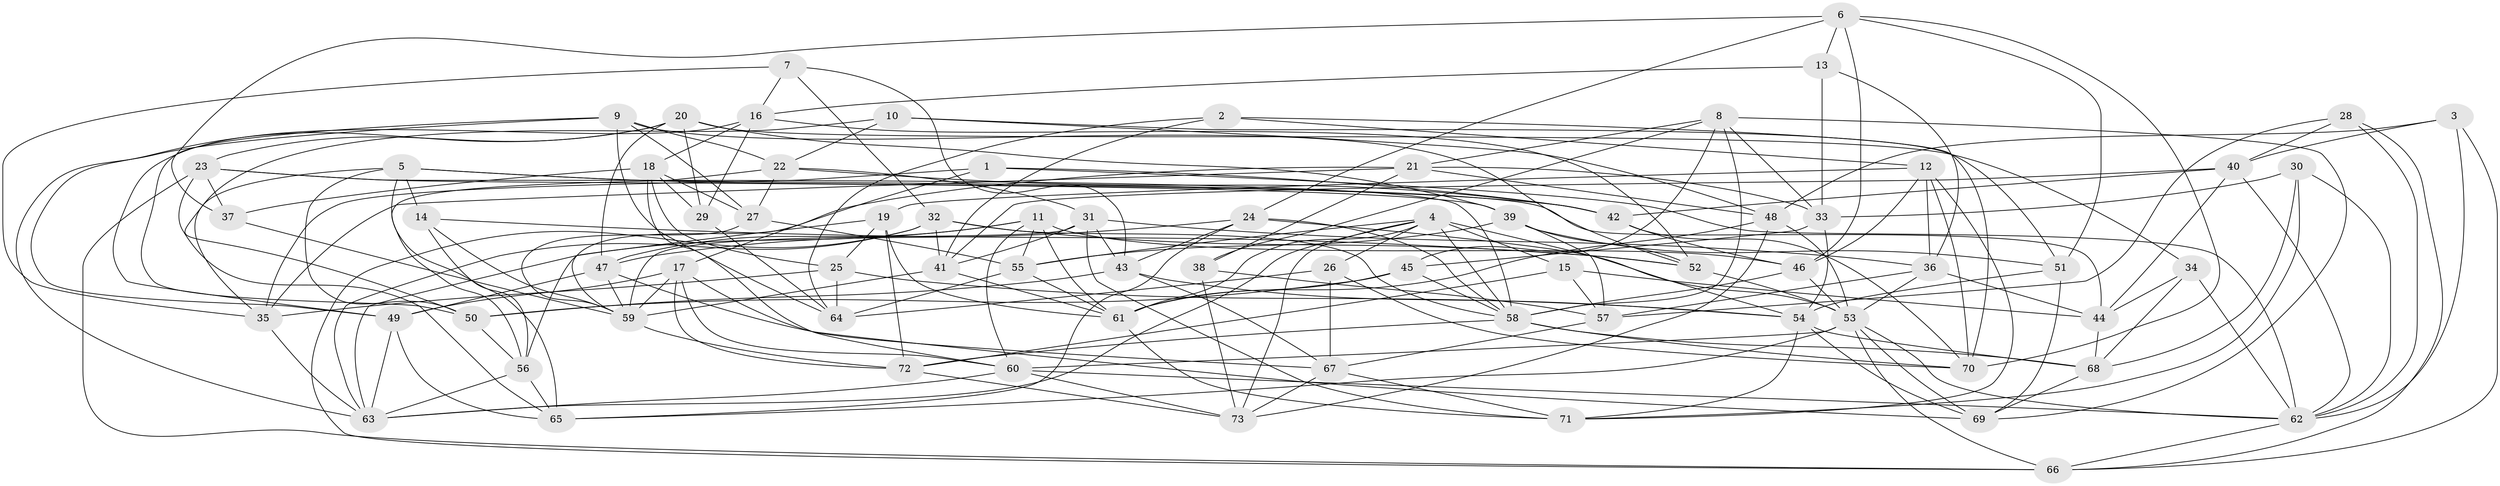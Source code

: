 // original degree distribution, {4: 1.0}
// Generated by graph-tools (version 1.1) at 2025/26/03/09/25 03:26:55]
// undirected, 73 vertices, 213 edges
graph export_dot {
graph [start="1"]
  node [color=gray90,style=filled];
  1;
  2;
  3;
  4;
  5;
  6;
  7;
  8;
  9;
  10;
  11;
  12;
  13;
  14;
  15;
  16;
  17;
  18;
  19;
  20;
  21;
  22;
  23;
  24;
  25;
  26;
  27;
  28;
  29;
  30;
  31;
  32;
  33;
  34;
  35;
  36;
  37;
  38;
  39;
  40;
  41;
  42;
  43;
  44;
  45;
  46;
  47;
  48;
  49;
  50;
  51;
  52;
  53;
  54;
  55;
  56;
  57;
  58;
  59;
  60;
  61;
  62;
  63;
  64;
  65;
  66;
  67;
  68;
  69;
  70;
  71;
  72;
  73;
  1 -- 17 [weight=1.0];
  1 -- 35 [weight=1.0];
  1 -- 42 [weight=1.0];
  1 -- 62 [weight=1.0];
  2 -- 12 [weight=1.0];
  2 -- 41 [weight=1.0];
  2 -- 64 [weight=1.0];
  2 -- 70 [weight=1.0];
  3 -- 40 [weight=1.0];
  3 -- 48 [weight=1.0];
  3 -- 62 [weight=1.0];
  3 -- 66 [weight=1.0];
  4 -- 15 [weight=1.0];
  4 -- 26 [weight=1.0];
  4 -- 54 [weight=1.0];
  4 -- 55 [weight=1.0];
  4 -- 58 [weight=1.0];
  4 -- 61 [weight=1.0];
  4 -- 63 [weight=1.0];
  4 -- 73 [weight=1.0];
  5 -- 14 [weight=1.0];
  5 -- 35 [weight=1.0];
  5 -- 42 [weight=1.0];
  5 -- 44 [weight=1.0];
  5 -- 50 [weight=1.0];
  5 -- 65 [weight=1.0];
  6 -- 13 [weight=1.0];
  6 -- 24 [weight=1.0];
  6 -- 37 [weight=1.0];
  6 -- 46 [weight=1.0];
  6 -- 51 [weight=1.0];
  6 -- 70 [weight=1.0];
  7 -- 16 [weight=1.0];
  7 -- 32 [weight=1.0];
  7 -- 35 [weight=1.0];
  7 -- 43 [weight=1.0];
  8 -- 21 [weight=1.0];
  8 -- 33 [weight=1.0];
  8 -- 38 [weight=1.0];
  8 -- 45 [weight=1.0];
  8 -- 58 [weight=1.0];
  8 -- 69 [weight=1.0];
  9 -- 22 [weight=1.0];
  9 -- 27 [weight=1.0];
  9 -- 50 [weight=1.0];
  9 -- 52 [weight=1.0];
  9 -- 63 [weight=1.0];
  9 -- 64 [weight=1.0];
  10 -- 22 [weight=1.0];
  10 -- 48 [weight=1.0];
  10 -- 50 [weight=1.0];
  10 -- 51 [weight=1.0];
  11 -- 46 [weight=1.0];
  11 -- 47 [weight=1.0];
  11 -- 55 [weight=1.0];
  11 -- 60 [weight=1.0];
  11 -- 61 [weight=1.0];
  11 -- 63 [weight=1.0];
  12 -- 19 [weight=1.0];
  12 -- 36 [weight=1.0];
  12 -- 46 [weight=1.0];
  12 -- 70 [weight=1.0];
  12 -- 71 [weight=1.0];
  13 -- 16 [weight=1.0];
  13 -- 33 [weight=1.0];
  13 -- 36 [weight=1.0];
  14 -- 52 [weight=1.0];
  14 -- 56 [weight=1.0];
  14 -- 59 [weight=1.0];
  15 -- 44 [weight=1.0];
  15 -- 57 [weight=1.0];
  15 -- 72 [weight=1.0];
  16 -- 18 [weight=1.0];
  16 -- 29 [weight=1.0];
  16 -- 49 [weight=1.0];
  16 -- 52 [weight=1.0];
  17 -- 49 [weight=1.0];
  17 -- 59 [weight=1.0];
  17 -- 60 [weight=1.0];
  17 -- 67 [weight=1.0];
  17 -- 72 [weight=1.0];
  18 -- 25 [weight=1.0];
  18 -- 27 [weight=1.0];
  18 -- 29 [weight=1.0];
  18 -- 37 [weight=1.0];
  18 -- 60 [weight=1.0];
  19 -- 25 [weight=1.0];
  19 -- 56 [weight=1.0];
  19 -- 61 [weight=2.0];
  19 -- 72 [weight=1.0];
  20 -- 23 [weight=1.0];
  20 -- 29 [weight=1.0];
  20 -- 34 [weight=1.0];
  20 -- 39 [weight=1.0];
  20 -- 47 [weight=1.0];
  20 -- 49 [weight=1.0];
  21 -- 33 [weight=1.0];
  21 -- 35 [weight=1.0];
  21 -- 38 [weight=1.0];
  21 -- 48 [weight=1.0];
  21 -- 59 [weight=1.0];
  22 -- 27 [weight=1.0];
  22 -- 31 [weight=1.0];
  22 -- 42 [weight=1.0];
  22 -- 56 [weight=1.0];
  23 -- 37 [weight=1.0];
  23 -- 39 [weight=1.0];
  23 -- 58 [weight=1.0];
  23 -- 65 [weight=1.0];
  23 -- 66 [weight=1.0];
  24 -- 43 [weight=1.0];
  24 -- 47 [weight=1.0];
  24 -- 53 [weight=1.0];
  24 -- 58 [weight=1.0];
  24 -- 65 [weight=1.0];
  25 -- 35 [weight=1.0];
  25 -- 54 [weight=2.0];
  25 -- 64 [weight=1.0];
  26 -- 64 [weight=1.0];
  26 -- 67 [weight=1.0];
  26 -- 70 [weight=1.0];
  27 -- 55 [weight=1.0];
  27 -- 59 [weight=2.0];
  28 -- 40 [weight=1.0];
  28 -- 57 [weight=1.0];
  28 -- 62 [weight=1.0];
  28 -- 66 [weight=1.0];
  29 -- 64 [weight=1.0];
  30 -- 33 [weight=1.0];
  30 -- 62 [weight=1.0];
  30 -- 68 [weight=1.0];
  30 -- 71 [weight=1.0];
  31 -- 36 [weight=1.0];
  31 -- 41 [weight=1.0];
  31 -- 43 [weight=1.0];
  31 -- 59 [weight=1.0];
  31 -- 71 [weight=1.0];
  32 -- 41 [weight=1.0];
  32 -- 52 [weight=1.0];
  32 -- 58 [weight=1.0];
  32 -- 63 [weight=1.0];
  32 -- 66 [weight=1.0];
  33 -- 45 [weight=1.0];
  33 -- 54 [weight=1.0];
  34 -- 44 [weight=1.0];
  34 -- 62 [weight=1.0];
  34 -- 68 [weight=1.0];
  35 -- 63 [weight=1.0];
  36 -- 44 [weight=1.0];
  36 -- 53 [weight=1.0];
  36 -- 57 [weight=1.0];
  37 -- 59 [weight=1.0];
  38 -- 57 [weight=1.0];
  38 -- 73 [weight=1.0];
  39 -- 51 [weight=1.0];
  39 -- 52 [weight=1.0];
  39 -- 55 [weight=1.0];
  39 -- 57 [weight=1.0];
  40 -- 41 [weight=1.0];
  40 -- 42 [weight=1.0];
  40 -- 44 [weight=1.0];
  40 -- 62 [weight=1.0];
  41 -- 59 [weight=1.0];
  41 -- 61 [weight=1.0];
  42 -- 46 [weight=1.0];
  42 -- 70 [weight=1.0];
  43 -- 50 [weight=1.0];
  43 -- 54 [weight=1.0];
  43 -- 67 [weight=1.0];
  44 -- 68 [weight=1.0];
  45 -- 50 [weight=1.0];
  45 -- 58 [weight=1.0];
  45 -- 61 [weight=2.0];
  46 -- 53 [weight=1.0];
  46 -- 58 [weight=1.0];
  47 -- 49 [weight=1.0];
  47 -- 59 [weight=1.0];
  47 -- 69 [weight=1.0];
  48 -- 53 [weight=1.0];
  48 -- 61 [weight=1.0];
  48 -- 73 [weight=1.0];
  49 -- 63 [weight=1.0];
  49 -- 65 [weight=1.0];
  50 -- 56 [weight=1.0];
  51 -- 54 [weight=2.0];
  51 -- 69 [weight=1.0];
  52 -- 53 [weight=1.0];
  53 -- 60 [weight=1.0];
  53 -- 62 [weight=1.0];
  53 -- 65 [weight=1.0];
  53 -- 66 [weight=1.0];
  53 -- 69 [weight=1.0];
  54 -- 68 [weight=1.0];
  54 -- 69 [weight=1.0];
  54 -- 71 [weight=1.0];
  55 -- 61 [weight=1.0];
  55 -- 64 [weight=1.0];
  56 -- 63 [weight=1.0];
  56 -- 65 [weight=1.0];
  57 -- 67 [weight=1.0];
  58 -- 68 [weight=1.0];
  58 -- 70 [weight=1.0];
  58 -- 72 [weight=1.0];
  59 -- 72 [weight=1.0];
  60 -- 62 [weight=2.0];
  60 -- 63 [weight=1.0];
  60 -- 73 [weight=1.0];
  61 -- 71 [weight=1.0];
  62 -- 66 [weight=1.0];
  67 -- 71 [weight=1.0];
  67 -- 73 [weight=1.0];
  68 -- 69 [weight=1.0];
  72 -- 73 [weight=1.0];
}
